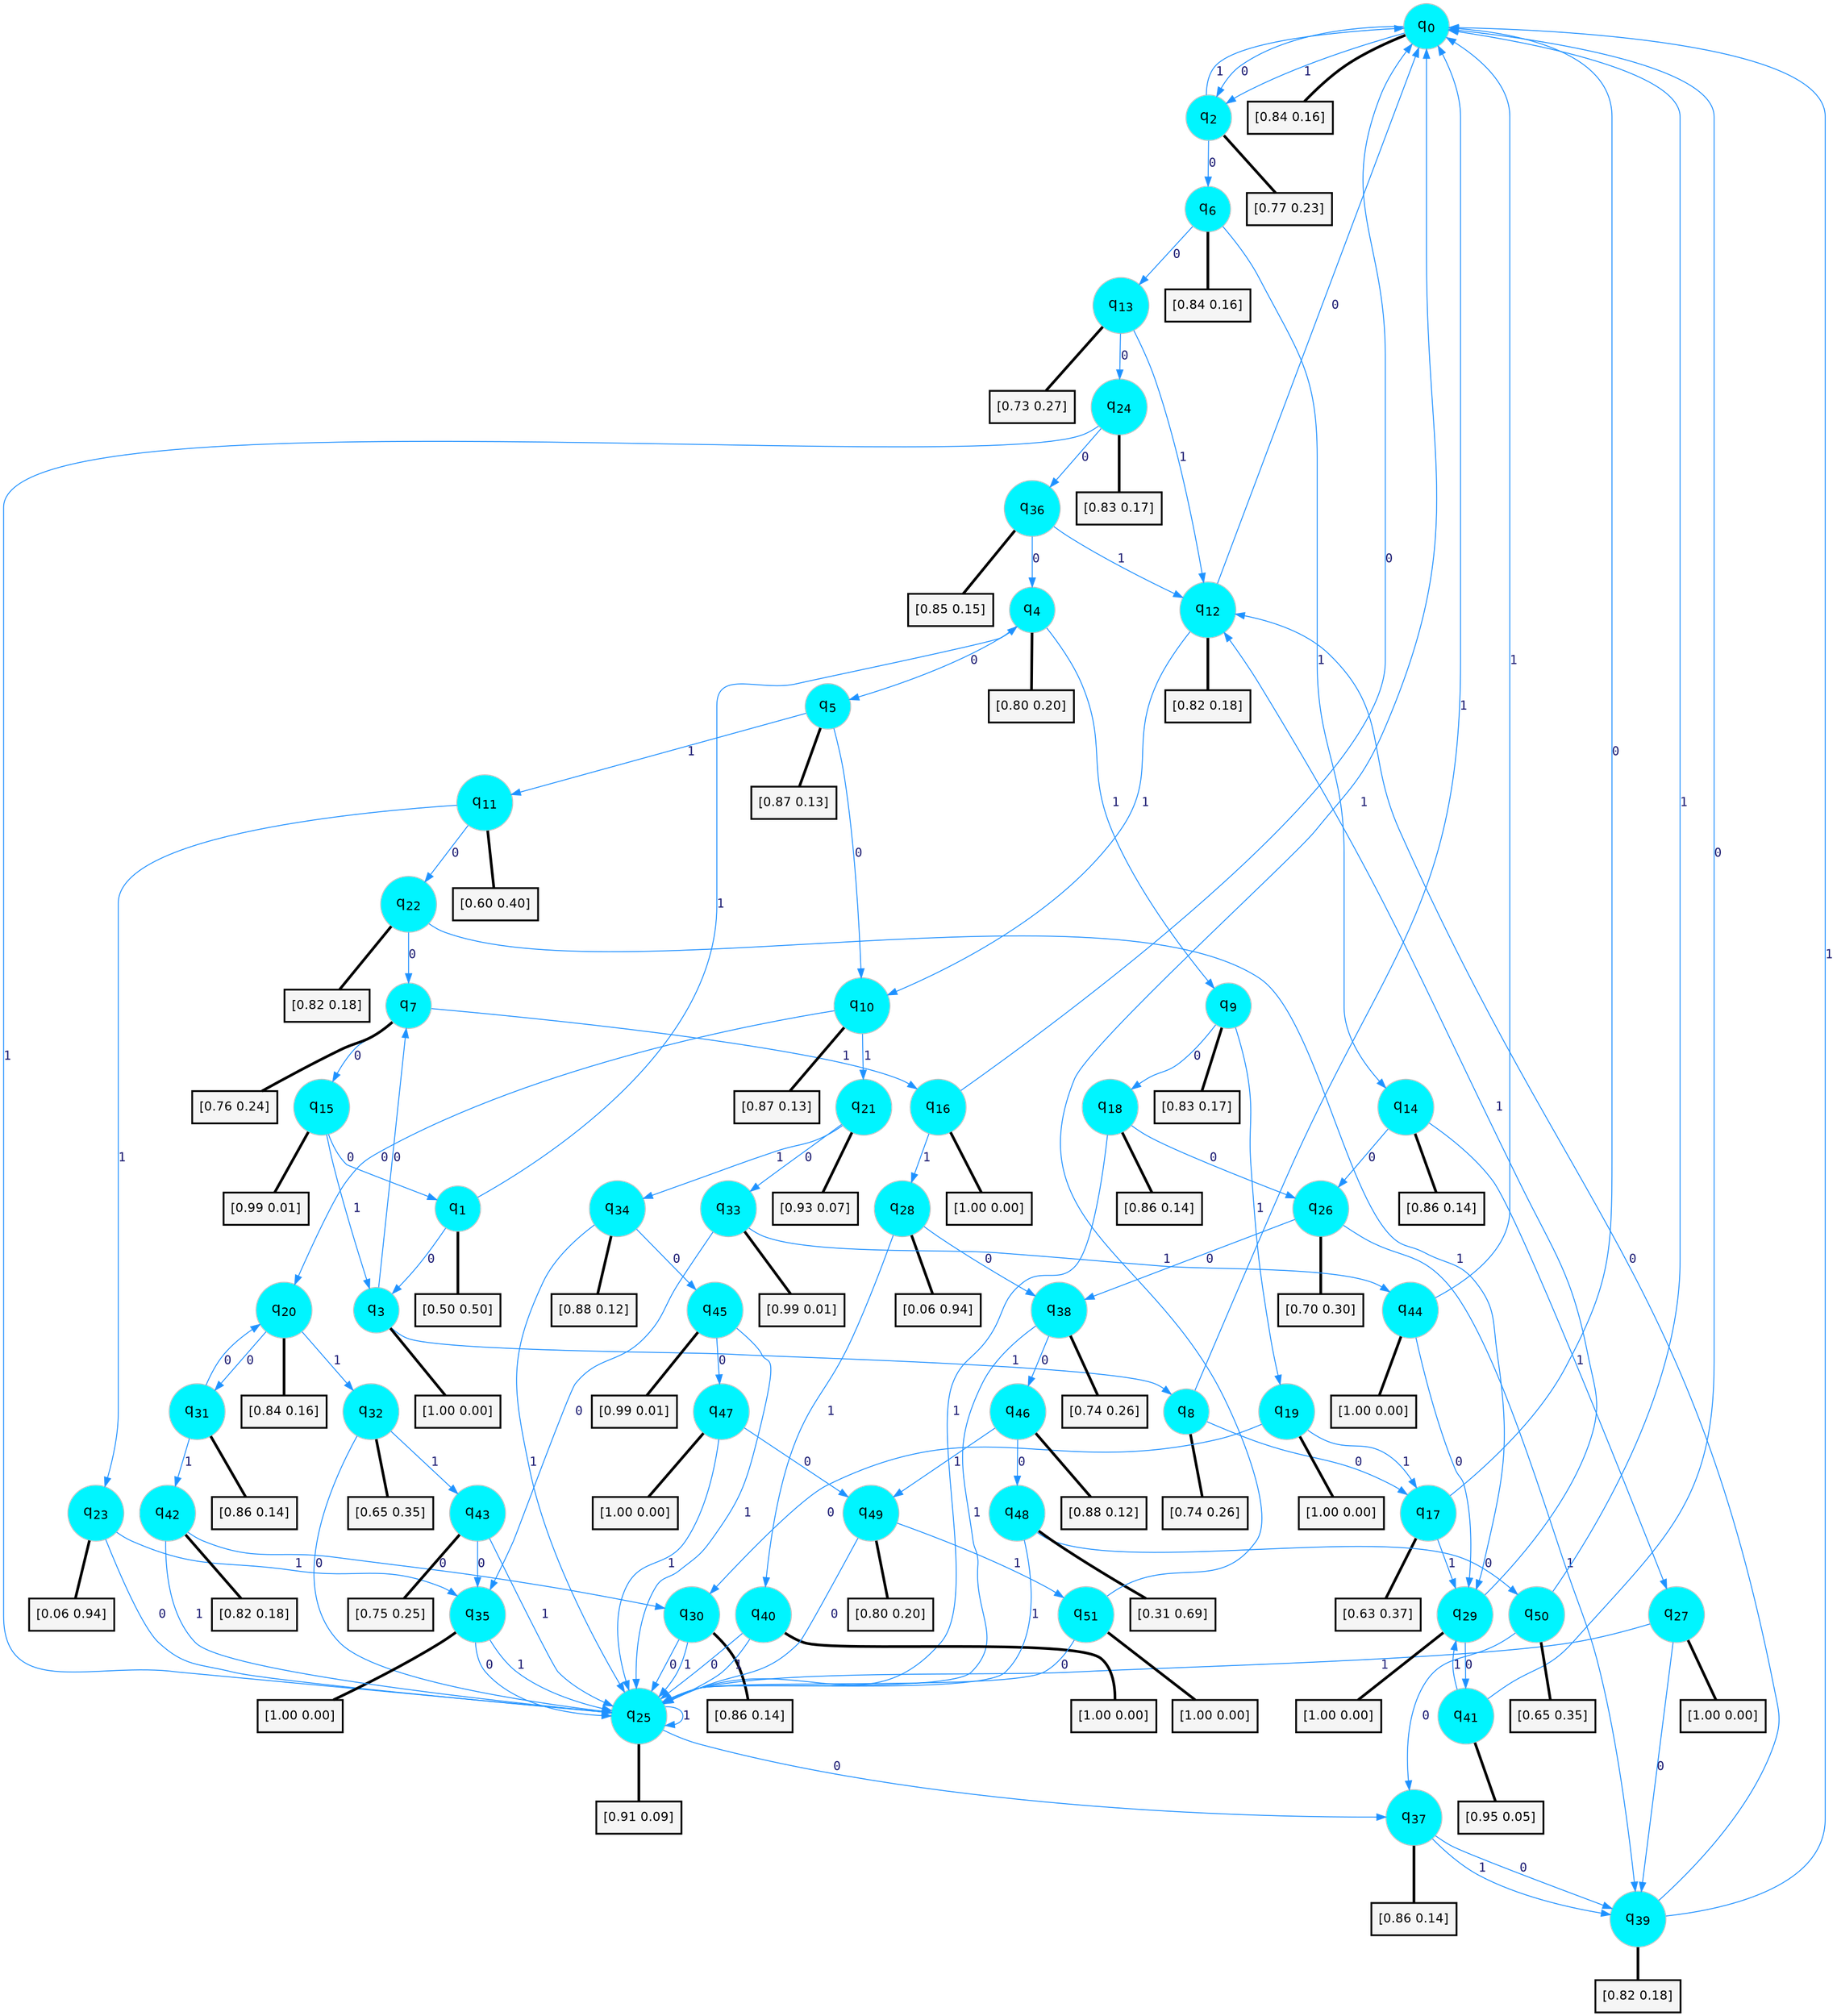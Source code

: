 digraph G {
graph [
bgcolor=transparent, dpi=300, rankdir=TD, size="40,25"];
node [
color=gray, fillcolor=turquoise1, fontcolor=black, fontname=Helvetica, fontsize=16, fontweight=bold, shape=circle, style=filled];
edge [
arrowsize=1, color=dodgerblue1, fontcolor=midnightblue, fontname=courier, fontweight=bold, penwidth=1, style=solid, weight=20];
0[label=<q<SUB>0</SUB>>];
1[label=<q<SUB>1</SUB>>];
2[label=<q<SUB>2</SUB>>];
3[label=<q<SUB>3</SUB>>];
4[label=<q<SUB>4</SUB>>];
5[label=<q<SUB>5</SUB>>];
6[label=<q<SUB>6</SUB>>];
7[label=<q<SUB>7</SUB>>];
8[label=<q<SUB>8</SUB>>];
9[label=<q<SUB>9</SUB>>];
10[label=<q<SUB>10</SUB>>];
11[label=<q<SUB>11</SUB>>];
12[label=<q<SUB>12</SUB>>];
13[label=<q<SUB>13</SUB>>];
14[label=<q<SUB>14</SUB>>];
15[label=<q<SUB>15</SUB>>];
16[label=<q<SUB>16</SUB>>];
17[label=<q<SUB>17</SUB>>];
18[label=<q<SUB>18</SUB>>];
19[label=<q<SUB>19</SUB>>];
20[label=<q<SUB>20</SUB>>];
21[label=<q<SUB>21</SUB>>];
22[label=<q<SUB>22</SUB>>];
23[label=<q<SUB>23</SUB>>];
24[label=<q<SUB>24</SUB>>];
25[label=<q<SUB>25</SUB>>];
26[label=<q<SUB>26</SUB>>];
27[label=<q<SUB>27</SUB>>];
28[label=<q<SUB>28</SUB>>];
29[label=<q<SUB>29</SUB>>];
30[label=<q<SUB>30</SUB>>];
31[label=<q<SUB>31</SUB>>];
32[label=<q<SUB>32</SUB>>];
33[label=<q<SUB>33</SUB>>];
34[label=<q<SUB>34</SUB>>];
35[label=<q<SUB>35</SUB>>];
36[label=<q<SUB>36</SUB>>];
37[label=<q<SUB>37</SUB>>];
38[label=<q<SUB>38</SUB>>];
39[label=<q<SUB>39</SUB>>];
40[label=<q<SUB>40</SUB>>];
41[label=<q<SUB>41</SUB>>];
42[label=<q<SUB>42</SUB>>];
43[label=<q<SUB>43</SUB>>];
44[label=<q<SUB>44</SUB>>];
45[label=<q<SUB>45</SUB>>];
46[label=<q<SUB>46</SUB>>];
47[label=<q<SUB>47</SUB>>];
48[label=<q<SUB>48</SUB>>];
49[label=<q<SUB>49</SUB>>];
50[label=<q<SUB>50</SUB>>];
51[label=<q<SUB>51</SUB>>];
52[label="[0.84 0.16]", shape=box,fontcolor=black, fontname=Helvetica, fontsize=14, penwidth=2, fillcolor=whitesmoke,color=black];
53[label="[0.50 0.50]", shape=box,fontcolor=black, fontname=Helvetica, fontsize=14, penwidth=2, fillcolor=whitesmoke,color=black];
54[label="[0.77 0.23]", shape=box,fontcolor=black, fontname=Helvetica, fontsize=14, penwidth=2, fillcolor=whitesmoke,color=black];
55[label="[1.00 0.00]", shape=box,fontcolor=black, fontname=Helvetica, fontsize=14, penwidth=2, fillcolor=whitesmoke,color=black];
56[label="[0.80 0.20]", shape=box,fontcolor=black, fontname=Helvetica, fontsize=14, penwidth=2, fillcolor=whitesmoke,color=black];
57[label="[0.87 0.13]", shape=box,fontcolor=black, fontname=Helvetica, fontsize=14, penwidth=2, fillcolor=whitesmoke,color=black];
58[label="[0.84 0.16]", shape=box,fontcolor=black, fontname=Helvetica, fontsize=14, penwidth=2, fillcolor=whitesmoke,color=black];
59[label="[0.76 0.24]", shape=box,fontcolor=black, fontname=Helvetica, fontsize=14, penwidth=2, fillcolor=whitesmoke,color=black];
60[label="[0.74 0.26]", shape=box,fontcolor=black, fontname=Helvetica, fontsize=14, penwidth=2, fillcolor=whitesmoke,color=black];
61[label="[0.83 0.17]", shape=box,fontcolor=black, fontname=Helvetica, fontsize=14, penwidth=2, fillcolor=whitesmoke,color=black];
62[label="[0.87 0.13]", shape=box,fontcolor=black, fontname=Helvetica, fontsize=14, penwidth=2, fillcolor=whitesmoke,color=black];
63[label="[0.60 0.40]", shape=box,fontcolor=black, fontname=Helvetica, fontsize=14, penwidth=2, fillcolor=whitesmoke,color=black];
64[label="[0.82 0.18]", shape=box,fontcolor=black, fontname=Helvetica, fontsize=14, penwidth=2, fillcolor=whitesmoke,color=black];
65[label="[0.73 0.27]", shape=box,fontcolor=black, fontname=Helvetica, fontsize=14, penwidth=2, fillcolor=whitesmoke,color=black];
66[label="[0.86 0.14]", shape=box,fontcolor=black, fontname=Helvetica, fontsize=14, penwidth=2, fillcolor=whitesmoke,color=black];
67[label="[0.99 0.01]", shape=box,fontcolor=black, fontname=Helvetica, fontsize=14, penwidth=2, fillcolor=whitesmoke,color=black];
68[label="[1.00 0.00]", shape=box,fontcolor=black, fontname=Helvetica, fontsize=14, penwidth=2, fillcolor=whitesmoke,color=black];
69[label="[0.63 0.37]", shape=box,fontcolor=black, fontname=Helvetica, fontsize=14, penwidth=2, fillcolor=whitesmoke,color=black];
70[label="[0.86 0.14]", shape=box,fontcolor=black, fontname=Helvetica, fontsize=14, penwidth=2, fillcolor=whitesmoke,color=black];
71[label="[1.00 0.00]", shape=box,fontcolor=black, fontname=Helvetica, fontsize=14, penwidth=2, fillcolor=whitesmoke,color=black];
72[label="[0.84 0.16]", shape=box,fontcolor=black, fontname=Helvetica, fontsize=14, penwidth=2, fillcolor=whitesmoke,color=black];
73[label="[0.93 0.07]", shape=box,fontcolor=black, fontname=Helvetica, fontsize=14, penwidth=2, fillcolor=whitesmoke,color=black];
74[label="[0.82 0.18]", shape=box,fontcolor=black, fontname=Helvetica, fontsize=14, penwidth=2, fillcolor=whitesmoke,color=black];
75[label="[0.06 0.94]", shape=box,fontcolor=black, fontname=Helvetica, fontsize=14, penwidth=2, fillcolor=whitesmoke,color=black];
76[label="[0.83 0.17]", shape=box,fontcolor=black, fontname=Helvetica, fontsize=14, penwidth=2, fillcolor=whitesmoke,color=black];
77[label="[0.91 0.09]", shape=box,fontcolor=black, fontname=Helvetica, fontsize=14, penwidth=2, fillcolor=whitesmoke,color=black];
78[label="[0.70 0.30]", shape=box,fontcolor=black, fontname=Helvetica, fontsize=14, penwidth=2, fillcolor=whitesmoke,color=black];
79[label="[1.00 0.00]", shape=box,fontcolor=black, fontname=Helvetica, fontsize=14, penwidth=2, fillcolor=whitesmoke,color=black];
80[label="[0.06 0.94]", shape=box,fontcolor=black, fontname=Helvetica, fontsize=14, penwidth=2, fillcolor=whitesmoke,color=black];
81[label="[1.00 0.00]", shape=box,fontcolor=black, fontname=Helvetica, fontsize=14, penwidth=2, fillcolor=whitesmoke,color=black];
82[label="[0.86 0.14]", shape=box,fontcolor=black, fontname=Helvetica, fontsize=14, penwidth=2, fillcolor=whitesmoke,color=black];
83[label="[0.86 0.14]", shape=box,fontcolor=black, fontname=Helvetica, fontsize=14, penwidth=2, fillcolor=whitesmoke,color=black];
84[label="[0.65 0.35]", shape=box,fontcolor=black, fontname=Helvetica, fontsize=14, penwidth=2, fillcolor=whitesmoke,color=black];
85[label="[0.99 0.01]", shape=box,fontcolor=black, fontname=Helvetica, fontsize=14, penwidth=2, fillcolor=whitesmoke,color=black];
86[label="[0.88 0.12]", shape=box,fontcolor=black, fontname=Helvetica, fontsize=14, penwidth=2, fillcolor=whitesmoke,color=black];
87[label="[1.00 0.00]", shape=box,fontcolor=black, fontname=Helvetica, fontsize=14, penwidth=2, fillcolor=whitesmoke,color=black];
88[label="[0.85 0.15]", shape=box,fontcolor=black, fontname=Helvetica, fontsize=14, penwidth=2, fillcolor=whitesmoke,color=black];
89[label="[0.86 0.14]", shape=box,fontcolor=black, fontname=Helvetica, fontsize=14, penwidth=2, fillcolor=whitesmoke,color=black];
90[label="[0.74 0.26]", shape=box,fontcolor=black, fontname=Helvetica, fontsize=14, penwidth=2, fillcolor=whitesmoke,color=black];
91[label="[0.82 0.18]", shape=box,fontcolor=black, fontname=Helvetica, fontsize=14, penwidth=2, fillcolor=whitesmoke,color=black];
92[label="[1.00 0.00]", shape=box,fontcolor=black, fontname=Helvetica, fontsize=14, penwidth=2, fillcolor=whitesmoke,color=black];
93[label="[0.95 0.05]", shape=box,fontcolor=black, fontname=Helvetica, fontsize=14, penwidth=2, fillcolor=whitesmoke,color=black];
94[label="[0.82 0.18]", shape=box,fontcolor=black, fontname=Helvetica, fontsize=14, penwidth=2, fillcolor=whitesmoke,color=black];
95[label="[0.75 0.25]", shape=box,fontcolor=black, fontname=Helvetica, fontsize=14, penwidth=2, fillcolor=whitesmoke,color=black];
96[label="[1.00 0.00]", shape=box,fontcolor=black, fontname=Helvetica, fontsize=14, penwidth=2, fillcolor=whitesmoke,color=black];
97[label="[0.99 0.01]", shape=box,fontcolor=black, fontname=Helvetica, fontsize=14, penwidth=2, fillcolor=whitesmoke,color=black];
98[label="[0.88 0.12]", shape=box,fontcolor=black, fontname=Helvetica, fontsize=14, penwidth=2, fillcolor=whitesmoke,color=black];
99[label="[1.00 0.00]", shape=box,fontcolor=black, fontname=Helvetica, fontsize=14, penwidth=2, fillcolor=whitesmoke,color=black];
100[label="[0.31 0.69]", shape=box,fontcolor=black, fontname=Helvetica, fontsize=14, penwidth=2, fillcolor=whitesmoke,color=black];
101[label="[0.80 0.20]", shape=box,fontcolor=black, fontname=Helvetica, fontsize=14, penwidth=2, fillcolor=whitesmoke,color=black];
102[label="[0.65 0.35]", shape=box,fontcolor=black, fontname=Helvetica, fontsize=14, penwidth=2, fillcolor=whitesmoke,color=black];
103[label="[1.00 0.00]", shape=box,fontcolor=black, fontname=Helvetica, fontsize=14, penwidth=2, fillcolor=whitesmoke,color=black];
0->2 [label=0];
0->2 [label=1];
0->52 [arrowhead=none, penwidth=3,color=black];
1->3 [label=0];
1->4 [label=1];
1->53 [arrowhead=none, penwidth=3,color=black];
2->6 [label=0];
2->0 [label=1];
2->54 [arrowhead=none, penwidth=3,color=black];
3->7 [label=0];
3->8 [label=1];
3->55 [arrowhead=none, penwidth=3,color=black];
4->5 [label=0];
4->9 [label=1];
4->56 [arrowhead=none, penwidth=3,color=black];
5->10 [label=0];
5->11 [label=1];
5->57 [arrowhead=none, penwidth=3,color=black];
6->13 [label=0];
6->14 [label=1];
6->58 [arrowhead=none, penwidth=3,color=black];
7->15 [label=0];
7->16 [label=1];
7->59 [arrowhead=none, penwidth=3,color=black];
8->17 [label=0];
8->0 [label=1];
8->60 [arrowhead=none, penwidth=3,color=black];
9->18 [label=0];
9->19 [label=1];
9->61 [arrowhead=none, penwidth=3,color=black];
10->20 [label=0];
10->21 [label=1];
10->62 [arrowhead=none, penwidth=3,color=black];
11->22 [label=0];
11->23 [label=1];
11->63 [arrowhead=none, penwidth=3,color=black];
12->0 [label=0];
12->10 [label=1];
12->64 [arrowhead=none, penwidth=3,color=black];
13->24 [label=0];
13->12 [label=1];
13->65 [arrowhead=none, penwidth=3,color=black];
14->26 [label=0];
14->27 [label=1];
14->66 [arrowhead=none, penwidth=3,color=black];
15->1 [label=0];
15->3 [label=1];
15->67 [arrowhead=none, penwidth=3,color=black];
16->0 [label=0];
16->28 [label=1];
16->68 [arrowhead=none, penwidth=3,color=black];
17->0 [label=0];
17->29 [label=1];
17->69 [arrowhead=none, penwidth=3,color=black];
18->26 [label=0];
18->25 [label=1];
18->70 [arrowhead=none, penwidth=3,color=black];
19->30 [label=0];
19->17 [label=1];
19->71 [arrowhead=none, penwidth=3,color=black];
20->31 [label=0];
20->32 [label=1];
20->72 [arrowhead=none, penwidth=3,color=black];
21->33 [label=0];
21->34 [label=1];
21->73 [arrowhead=none, penwidth=3,color=black];
22->7 [label=0];
22->29 [label=1];
22->74 [arrowhead=none, penwidth=3,color=black];
23->25 [label=0];
23->35 [label=1];
23->75 [arrowhead=none, penwidth=3,color=black];
24->36 [label=0];
24->25 [label=1];
24->76 [arrowhead=none, penwidth=3,color=black];
25->37 [label=0];
25->25 [label=1];
25->77 [arrowhead=none, penwidth=3,color=black];
26->38 [label=0];
26->39 [label=1];
26->78 [arrowhead=none, penwidth=3,color=black];
27->39 [label=0];
27->25 [label=1];
27->79 [arrowhead=none, penwidth=3,color=black];
28->38 [label=0];
28->40 [label=1];
28->80 [arrowhead=none, penwidth=3,color=black];
29->41 [label=0];
29->12 [label=1];
29->81 [arrowhead=none, penwidth=3,color=black];
30->25 [label=0];
30->25 [label=1];
30->82 [arrowhead=none, penwidth=3,color=black];
31->20 [label=0];
31->42 [label=1];
31->83 [arrowhead=none, penwidth=3,color=black];
32->25 [label=0];
32->43 [label=1];
32->84 [arrowhead=none, penwidth=3,color=black];
33->35 [label=0];
33->44 [label=1];
33->85 [arrowhead=none, penwidth=3,color=black];
34->45 [label=0];
34->25 [label=1];
34->86 [arrowhead=none, penwidth=3,color=black];
35->25 [label=0];
35->25 [label=1];
35->87 [arrowhead=none, penwidth=3,color=black];
36->4 [label=0];
36->12 [label=1];
36->88 [arrowhead=none, penwidth=3,color=black];
37->39 [label=0];
37->39 [label=1];
37->89 [arrowhead=none, penwidth=3,color=black];
38->46 [label=0];
38->25 [label=1];
38->90 [arrowhead=none, penwidth=3,color=black];
39->12 [label=0];
39->0 [label=1];
39->91 [arrowhead=none, penwidth=3,color=black];
40->25 [label=0];
40->25 [label=1];
40->92 [arrowhead=none, penwidth=3,color=black];
41->0 [label=0];
41->29 [label=1];
41->93 [arrowhead=none, penwidth=3,color=black];
42->30 [label=0];
42->25 [label=1];
42->94 [arrowhead=none, penwidth=3,color=black];
43->35 [label=0];
43->25 [label=1];
43->95 [arrowhead=none, penwidth=3,color=black];
44->29 [label=0];
44->0 [label=1];
44->96 [arrowhead=none, penwidth=3,color=black];
45->47 [label=0];
45->25 [label=1];
45->97 [arrowhead=none, penwidth=3,color=black];
46->48 [label=0];
46->49 [label=1];
46->98 [arrowhead=none, penwidth=3,color=black];
47->49 [label=0];
47->25 [label=1];
47->99 [arrowhead=none, penwidth=3,color=black];
48->50 [label=0];
48->25 [label=1];
48->100 [arrowhead=none, penwidth=3,color=black];
49->25 [label=0];
49->51 [label=1];
49->101 [arrowhead=none, penwidth=3,color=black];
50->37 [label=0];
50->0 [label=1];
50->102 [arrowhead=none, penwidth=3,color=black];
51->25 [label=0];
51->0 [label=1];
51->103 [arrowhead=none, penwidth=3,color=black];
}
